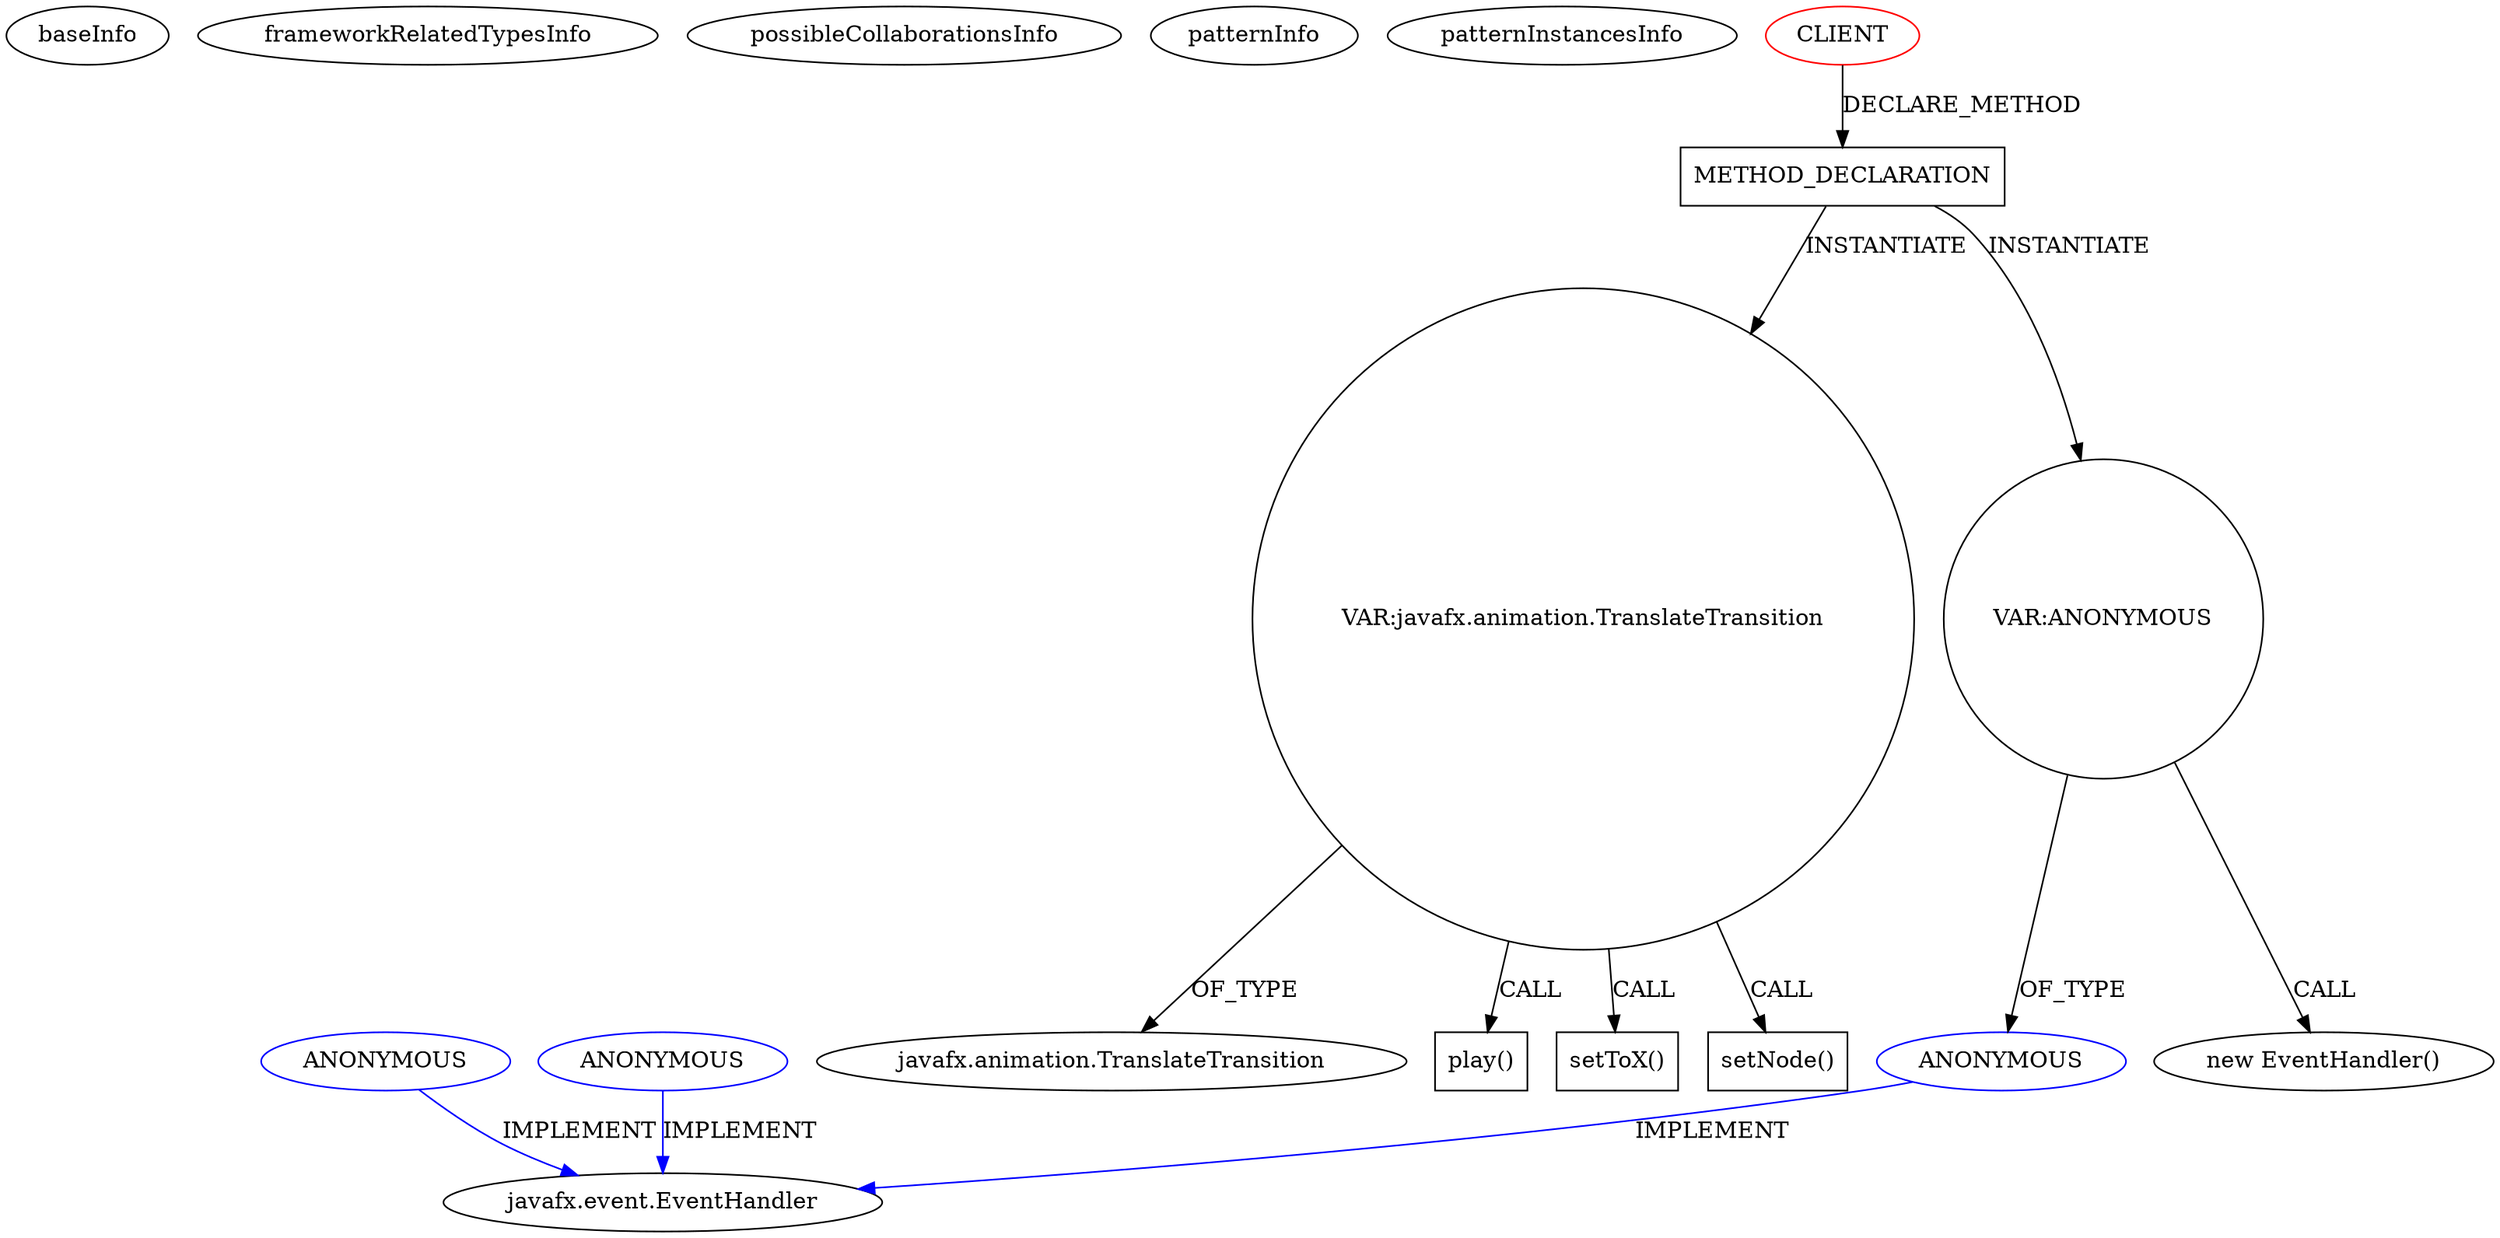 digraph {
baseInfo[graphId=3766,category="pattern",isAnonymous=false,possibleRelation=false]
frameworkRelatedTypesInfo[]
possibleCollaborationsInfo[]
patternInfo[frequency=2.0,patternRootClient=0]
patternInstancesInfo[0="skrb-SimplePresenter~/skrb-SimplePresenter/SimplePresenter-master/src/net/javainthebox/jfx/simplepresenter/SimplePresenter.java~SimplePresenter~4239",1="skrb-SimplePresenter~/skrb-SimplePresenter/SimplePresenter-master/src/contents/page4.java~page4~4222"]
144[label="javafx.animation.TranslateTransition",vertexType="FRAMEWORK_CLASS_TYPE",isFrameworkType=false]
143[label="VAR:javafx.animation.TranslateTransition",vertexType="VARIABLE_EXPRESION",isFrameworkType=false,shape=circle]
165[label="play()",vertexType="INSIDE_CALL",isFrameworkType=false,shape=box]
163[label="setToX()",vertexType="INSIDE_CALL",isFrameworkType=false,shape=box]
161[label="setNode()",vertexType="INSIDE_CALL",isFrameworkType=false,shape=box]
141[label="METHOD_DECLARATION",vertexType="CLIENT_METHOD_DECLARATION",isFrameworkType=false,shape=box]
0[label="CLIENT",vertexType="ROOT_CLIENT_CLASS_DECLARATION",isFrameworkType=false,color=red]
191[label="VAR:ANONYMOUS",vertexType="VARIABLE_EXPRESION",isFrameworkType=false,shape=circle]
192[label="ANONYMOUS",vertexType="REFERENCE_ANONYMOUS_DECLARATION",isFrameworkType=false,color=blue]
190[label="new EventHandler()",vertexType="CONSTRUCTOR_CALL",isFrameworkType=false]
51[label="javafx.event.EventHandler",vertexType="FRAMEWORK_INTERFACE_TYPE",isFrameworkType=false]
134[label="ANONYMOUS",vertexType="REFERENCE_ANONYMOUS_DECLARATION",isFrameworkType=false,color=blue]
86[label="ANONYMOUS",vertexType="REFERENCE_ANONYMOUS_DECLARATION",isFrameworkType=false,color=blue]
192->51[label="IMPLEMENT",color=blue]
86->51[label="IMPLEMENT",color=blue]
143->161[label="CALL"]
141->143[label="INSTANTIATE"]
143->163[label="CALL"]
0->141[label="DECLARE_METHOD"]
191->190[label="CALL"]
143->144[label="OF_TYPE"]
141->191[label="INSTANTIATE"]
191->192[label="OF_TYPE"]
134->51[label="IMPLEMENT",color=blue]
143->165[label="CALL"]
}
